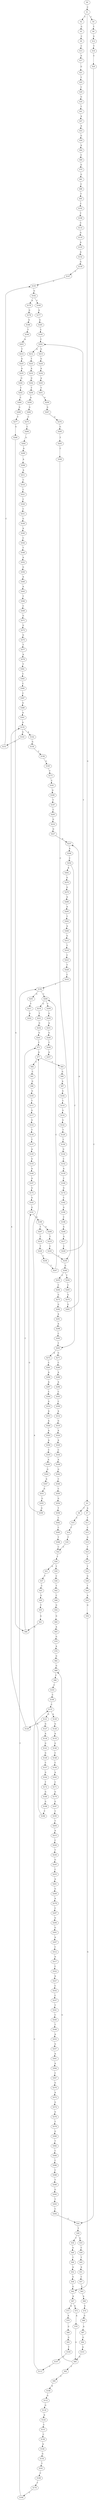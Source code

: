 strict digraph  {
	S0 -> S1 [ label = C ];
	S1 -> S2 [ label = T ];
	S1 -> S3 [ label = G ];
	S1 -> S4 [ label = C ];
	S2 -> S5 [ label = G ];
	S3 -> S6 [ label = T ];
	S3 -> S7 [ label = A ];
	S4 -> S8 [ label = T ];
	S5 -> S9 [ label = C ];
	S6 -> S10 [ label = C ];
	S7 -> S11 [ label = T ];
	S8 -> S12 [ label = G ];
	S9 -> S13 [ label = C ];
	S10 -> S14 [ label = C ];
	S11 -> S15 [ label = C ];
	S12 -> S16 [ label = T ];
	S13 -> S17 [ label = A ];
	S14 -> S18 [ label = T ];
	S15 -> S19 [ label = G ];
	S16 -> S20 [ label = C ];
	S17 -> S21 [ label = G ];
	S18 -> S22 [ label = C ];
	S19 -> S23 [ label = T ];
	S20 -> S24 [ label = C ];
	S21 -> S25 [ label = T ];
	S22 -> S26 [ label = T ];
	S23 -> S27 [ label = T ];
	S24 -> S28 [ label = T ];
	S25 -> S29 [ label = C ];
	S26 -> S30 [ label = T ];
	S26 -> S31 [ label = G ];
	S27 -> S32 [ label = T ];
	S28 -> S33 [ label = A ];
	S28 -> S34 [ label = T ];
	S29 -> S35 [ label = G ];
	S30 -> S36 [ label = C ];
	S31 -> S37 [ label = T ];
	S32 -> S38 [ label = G ];
	S33 -> S39 [ label = C ];
	S34 -> S40 [ label = G ];
	S35 -> S41 [ label = T ];
	S36 -> S42 [ label = T ];
	S37 -> S43 [ label = C ];
	S38 -> S44 [ label = T ];
	S39 -> S45 [ label = T ];
	S40 -> S46 [ label = T ];
	S41 -> S47 [ label = A ];
	S42 -> S48 [ label = C ];
	S43 -> S49 [ label = G ];
	S44 -> S50 [ label = A ];
	S45 -> S51 [ label = A ];
	S46 -> S52 [ label = A ];
	S47 -> S53 [ label = A ];
	S48 -> S54 [ label = G ];
	S49 -> S55 [ label = T ];
	S50 -> S56 [ label = G ];
	S51 -> S57 [ label = C ];
	S52 -> S58 [ label = G ];
	S53 -> S59 [ label = G ];
	S54 -> S60 [ label = G ];
	S55 -> S61 [ label = G ];
	S56 -> S62 [ label = G ];
	S57 -> S63 [ label = C ];
	S58 -> S62 [ label = G ];
	S59 -> S64 [ label = A ];
	S60 -> S65 [ label = A ];
	S61 -> S66 [ label = G ];
	S62 -> S67 [ label = A ];
	S63 -> S68 [ label = A ];
	S64 -> S69 [ label = C ];
	S65 -> S70 [ label = G ];
	S66 -> S71 [ label = T ];
	S67 -> S72 [ label = G ];
	S67 -> S73 [ label = A ];
	S68 -> S74 [ label = G ];
	S69 -> S75 [ label = G ];
	S70 -> S76 [ label = A ];
	S71 -> S77 [ label = A ];
	S72 -> S78 [ label = A ];
	S73 -> S79 [ label = A ];
	S74 -> S80 [ label = G ];
	S75 -> S81 [ label = G ];
	S76 -> S82 [ label = G ];
	S77 -> S83 [ label = T ];
	S77 -> S84 [ label = C ];
	S78 -> S85 [ label = G ];
	S79 -> S86 [ label = G ];
	S80 -> S87 [ label = A ];
	S81 -> S88 [ label = C ];
	S82 -> S89 [ label = G ];
	S83 -> S90 [ label = G ];
	S84 -> S91 [ label = C ];
	S85 -> S92 [ label = T ];
	S85 -> S89 [ label = G ];
	S86 -> S93 [ label = G ];
	S87 -> S94 [ label = G ];
	S88 -> S95 [ label = T ];
	S89 -> S96 [ label = T ];
	S90 -> S97 [ label = A ];
	S91 -> S98 [ label = G ];
	S92 -> S99 [ label = C ];
	S93 -> S100 [ label = T ];
	S94 -> S101 [ label = A ];
	S95 -> S102 [ label = C ];
	S96 -> S103 [ label = C ];
	S97 -> S104 [ label = G ];
	S98 -> S105 [ label = G ];
	S99 -> S106 [ label = A ];
	S100 -> S107 [ label = C ];
	S101 -> S85 [ label = G ];
	S102 -> S108 [ label = T ];
	S103 -> S109 [ label = C ];
	S104 -> S110 [ label = C ];
	S105 -> S111 [ label = T ];
	S106 -> S112 [ label = G ];
	S107 -> S113 [ label = C ];
	S108 -> S114 [ label = C ];
	S109 -> S115 [ label = C ];
	S110 -> S116 [ label = G ];
	S111 -> S117 [ label = G ];
	S112 -> S118 [ label = G ];
	S113 -> S115 [ label = C ];
	S114 -> S119 [ label = G ];
	S115 -> S120 [ label = A ];
	S115 -> S121 [ label = G ];
	S116 -> S122 [ label = G ];
	S117 -> S123 [ label = G ];
	S118 -> S124 [ label = A ];
	S119 -> S125 [ label = A ];
	S120 -> S126 [ label = G ];
	S121 -> S127 [ label = G ];
	S121 -> S128 [ label = A ];
	S122 -> S129 [ label = T ];
	S123 -> S130 [ label = T ];
	S124 -> S131 [ label = C ];
	S125 -> S132 [ label = A ];
	S126 -> S133 [ label = A ];
	S127 -> S134 [ label = A ];
	S128 -> S135 [ label = A ];
	S129 -> S136 [ label = C ];
	S130 -> S137 [ label = T ];
	S131 -> S138 [ label = C ];
	S132 -> S139 [ label = G ];
	S133 -> S140 [ label = G ];
	S134 -> S141 [ label = G ];
	S135 -> S142 [ label = A ];
	S135 -> S143 [ label = G ];
	S136 -> S144 [ label = G ];
	S137 -> S145 [ label = A ];
	S138 -> S146 [ label = A ];
	S139 -> S147 [ label = T ];
	S140 -> S148 [ label = C ];
	S141 -> S149 [ label = G ];
	S142 -> S150 [ label = G ];
	S143 -> S151 [ label = T ];
	S144 -> S152 [ label = C ];
	S145 -> S153 [ label = G ];
	S146 -> S154 [ label = G ];
	S147 -> S155 [ label = C ];
	S148 -> S156 [ label = C ];
	S149 -> S157 [ label = C ];
	S150 -> S158 [ label = T ];
	S151 -> S155 [ label = C ];
	S152 -> S159 [ label = A ];
	S153 -> S160 [ label = A ];
	S154 -> S161 [ label = T ];
	S155 -> S162 [ label = G ];
	S156 -> S163 [ label = A ];
	S157 -> S164 [ label = G ];
	S158 -> S165 [ label = G ];
	S159 -> S166 [ label = C ];
	S160 -> S167 [ label = A ];
	S161 -> S168 [ label = C ];
	S162 -> S169 [ label = C ];
	S162 -> S170 [ label = A ];
	S163 -> S171 [ label = C ];
	S164 -> S172 [ label = T ];
	S165 -> S173 [ label = T ];
	S166 -> S174 [ label = G ];
	S167 -> S175 [ label = G ];
	S168 -> S176 [ label = T ];
	S169 -> S177 [ label = G ];
	S170 -> S178 [ label = G ];
	S171 -> S179 [ label = G ];
	S172 -> S180 [ label = G ];
	S173 -> S181 [ label = C ];
	S174 -> S182 [ label = C ];
	S175 -> S183 [ label = G ];
	S176 -> S184 [ label = C ];
	S177 -> S185 [ label = G ];
	S178 -> S186 [ label = G ];
	S179 -> S187 [ label = G ];
	S180 -> S188 [ label = G ];
	S181 -> S189 [ label = G ];
	S182 -> S190 [ label = G ];
	S183 -> S191 [ label = G ];
	S184 -> S192 [ label = T ];
	S185 -> S193 [ label = C ];
	S186 -> S194 [ label = T ];
	S187 -> S195 [ label = T ];
	S188 -> S196 [ label = T ];
	S189 -> S197 [ label = T ];
	S190 -> S198 [ label = C ];
	S191 -> S199 [ label = G ];
	S192 -> S200 [ label = C ];
	S192 -> S201 [ label = G ];
	S193 -> S202 [ label = T ];
	S194 -> S203 [ label = A ];
	S195 -> S204 [ label = T ];
	S196 -> S77 [ label = A ];
	S197 -> S205 [ label = C ];
	S198 -> S206 [ label = G ];
	S199 -> S207 [ label = T ];
	S199 -> S208 [ label = G ];
	S200 -> S209 [ label = T ];
	S200 -> S210 [ label = G ];
	S201 -> S211 [ label = T ];
	S202 -> S212 [ label = A ];
	S202 -> S213 [ label = G ];
	S203 -> S214 [ label = T ];
	S204 -> S215 [ label = A ];
	S205 -> S216 [ label = G ];
	S206 -> S217 [ label = G ];
	S207 -> S218 [ label = C ];
	S208 -> S219 [ label = T ];
	S209 -> S220 [ label = G ];
	S210 -> S221 [ label = T ];
	S211 -> S222 [ label = A ];
	S212 -> S223 [ label = T ];
	S213 -> S224 [ label = G ];
	S214 -> S225 [ label = A ];
	S215 -> S226 [ label = C ];
	S216 -> S227 [ label = G ];
	S217 -> S228 [ label = C ];
	S218 -> S229 [ label = T ];
	S219 -> S230 [ label = C ];
	S220 -> S231 [ label = A ];
	S221 -> S232 [ label = G ];
	S223 -> S233 [ label = A ];
	S224 -> S234 [ label = A ];
	S225 -> S235 [ label = A ];
	S226 -> S236 [ label = T ];
	S227 -> S237 [ label = A ];
	S228 -> S202 [ label = T ];
	S229 -> S238 [ label = C ];
	S230 -> S239 [ label = C ];
	S231 -> S240 [ label = G ];
	S232 -> S241 [ label = G ];
	S233 -> S242 [ label = G ];
	S234 -> S243 [ label = A ];
	S235 -> S244 [ label = G ];
	S236 -> S245 [ label = G ];
	S237 -> S246 [ label = A ];
	S238 -> S247 [ label = T ];
	S239 -> S248 [ label = G ];
	S240 -> S249 [ label = T ];
	S241 -> S71 [ label = T ];
	S242 -> S250 [ label = T ];
	S243 -> S251 [ label = T ];
	S244 -> S252 [ label = T ];
	S245 -> S253 [ label = C ];
	S246 -> S254 [ label = C ];
	S247 -> S200 [ label = C ];
	S248 -> S255 [ label = C ];
	S248 -> S256 [ label = T ];
	S249 -> S257 [ label = A ];
	S250 -> S258 [ label = A ];
	S251 -> S259 [ label = G ];
	S252 -> S260 [ label = C ];
	S253 -> S261 [ label = A ];
	S254 -> S262 [ label = A ];
	S254 -> S263 [ label = T ];
	S255 -> S264 [ label = C ];
	S256 -> S265 [ label = C ];
	S258 -> S266 [ label = G ];
	S259 -> S267 [ label = G ];
	S260 -> S268 [ label = G ];
	S261 -> S269 [ label = G ];
	S262 -> S270 [ label = G ];
	S263 -> S271 [ label = G ];
	S263 -> S272 [ label = A ];
	S264 -> S273 [ label = G ];
	S265 -> S274 [ label = G ];
	S266 -> S275 [ label = C ];
	S267 -> S276 [ label = G ];
	S268 -> S277 [ label = T ];
	S269 -> S278 [ label = A ];
	S270 -> S279 [ label = G ];
	S271 -> S280 [ label = C ];
	S272 -> S281 [ label = C ];
	S273 -> S282 [ label = G ];
	S274 -> S283 [ label = G ];
	S275 -> S284 [ label = C ];
	S276 -> S285 [ label = G ];
	S277 -> S286 [ label = G ];
	S278 -> S287 [ label = C ];
	S279 -> S288 [ label = A ];
	S280 -> S289 [ label = A ];
	S281 -> S290 [ label = A ];
	S282 -> S291 [ label = A ];
	S283 -> S237 [ label = A ];
	S284 -> S292 [ label = G ];
	S285 -> S293 [ label = T ];
	S286 -> S66 [ label = G ];
	S287 -> S294 [ label = G ];
	S288 -> S295 [ label = A ];
	S289 -> S296 [ label = A ];
	S290 -> S297 [ label = A ];
	S291 -> S298 [ label = A ];
	S292 -> S299 [ label = A ];
	S293 -> S300 [ label = C ];
	S294 -> S301 [ label = G ];
	S295 -> S302 [ label = T ];
	S296 -> S303 [ label = C ];
	S297 -> S304 [ label = C ];
	S298 -> S305 [ label = C ];
	S299 -> S306 [ label = A ];
	S300 -> S239 [ label = C ];
	S301 -> S307 [ label = A ];
	S302 -> S308 [ label = A ];
	S303 -> S309 [ label = C ];
	S304 -> S310 [ label = G ];
	S305 -> S263 [ label = T ];
	S306 -> S311 [ label = A ];
	S307 -> S312 [ label = C ];
	S308 -> S313 [ label = G ];
	S309 -> S314 [ label = A ];
	S310 -> S315 [ label = A ];
	S311 -> S316 [ label = C ];
	S312 -> S317 [ label = A ];
	S313 -> S318 [ label = T ];
	S314 -> S319 [ label = G ];
	S315 -> S320 [ label = A ];
	S316 -> S321 [ label = C ];
	S317 -> S322 [ label = C ];
	S318 -> S323 [ label = C ];
	S319 -> S324 [ label = A ];
	S320 -> S325 [ label = A ];
	S321 -> S326 [ label = C ];
	S322 -> S327 [ label = A ];
	S323 -> S328 [ label = T ];
	S324 -> S329 [ label = A ];
	S325 -> S330 [ label = A ];
	S326 -> S331 [ label = C ];
	S327 -> S332 [ label = C ];
	S328 -> S333 [ label = C ];
	S329 -> S334 [ label = C ];
	S330 -> S335 [ label = C ];
	S331 -> S336 [ label = G ];
	S332 -> S337 [ label = C ];
	S333 -> S192 [ label = T ];
	S334 -> S338 [ label = A ];
	S335 -> S339 [ label = A ];
	S336 -> S340 [ label = A ];
	S337 -> S341 [ label = T ];
	S338 -> S342 [ label = G ];
	S339 -> S343 [ label = G ];
	S340 -> S344 [ label = C ];
	S341 -> S345 [ label = C ];
	S342 -> S346 [ label = C ];
	S343 -> S347 [ label = A ];
	S344 -> S348 [ label = T ];
	S345 -> S349 [ label = T ];
	S346 -> S350 [ label = C ];
	S347 -> S351 [ label = A ];
	S348 -> S352 [ label = A ];
	S349 -> S353 [ label = A ];
	S350 -> S354 [ label = G ];
	S351 -> S355 [ label = G ];
	S352 -> S356 [ label = G ];
	S353 -> S357 [ label = G ];
	S354 -> S358 [ label = T ];
	S355 -> S359 [ label = G ];
	S356 -> S360 [ label = A ];
	S357 -> S361 [ label = A ];
	S358 -> S362 [ label = C ];
	S359 -> S191 [ label = G ];
	S360 -> S363 [ label = A ];
	S361 -> S364 [ label = A ];
	S362 -> S365 [ label = C ];
	S363 -> S366 [ label = T ];
	S364 -> S367 [ label = C ];
	S365 -> S368 [ label = T ];
	S366 -> S369 [ label = C ];
	S367 -> S370 [ label = G ];
	S368 -> S22 [ label = C ];
	S369 -> S371 [ label = G ];
	S370 -> S372 [ label = A ];
	S371 -> S373 [ label = G ];
	S372 -> S374 [ label = G ];
	S373 -> S375 [ label = G ];
	S374 -> S376 [ label = G ];
	S375 -> S377 [ label = T ];
	S376 -> S378 [ label = T ];
	S377 -> S379 [ label = A ];
	S378 -> S380 [ label = G ];
	S379 -> S381 [ label = T ];
	S380 -> S382 [ label = T ];
	S381 -> S383 [ label = C ];
	S382 -> S384 [ label = C ];
	S383 -> S385 [ label = C ];
	S384 -> S386 [ label = C ];
	S385 -> S387 [ label = C ];
	S386 -> S388 [ label = C ];
	S387 -> S389 [ label = G ];
	S388 -> S390 [ label = T ];
	S389 -> S391 [ label = A ];
	S390 -> S392 [ label = G ];
	S391 -> S135 [ label = A ];
	S392 -> S393 [ label = T ];
	S393 -> S394 [ label = C ];
	S394 -> S24 [ label = C ];
}
